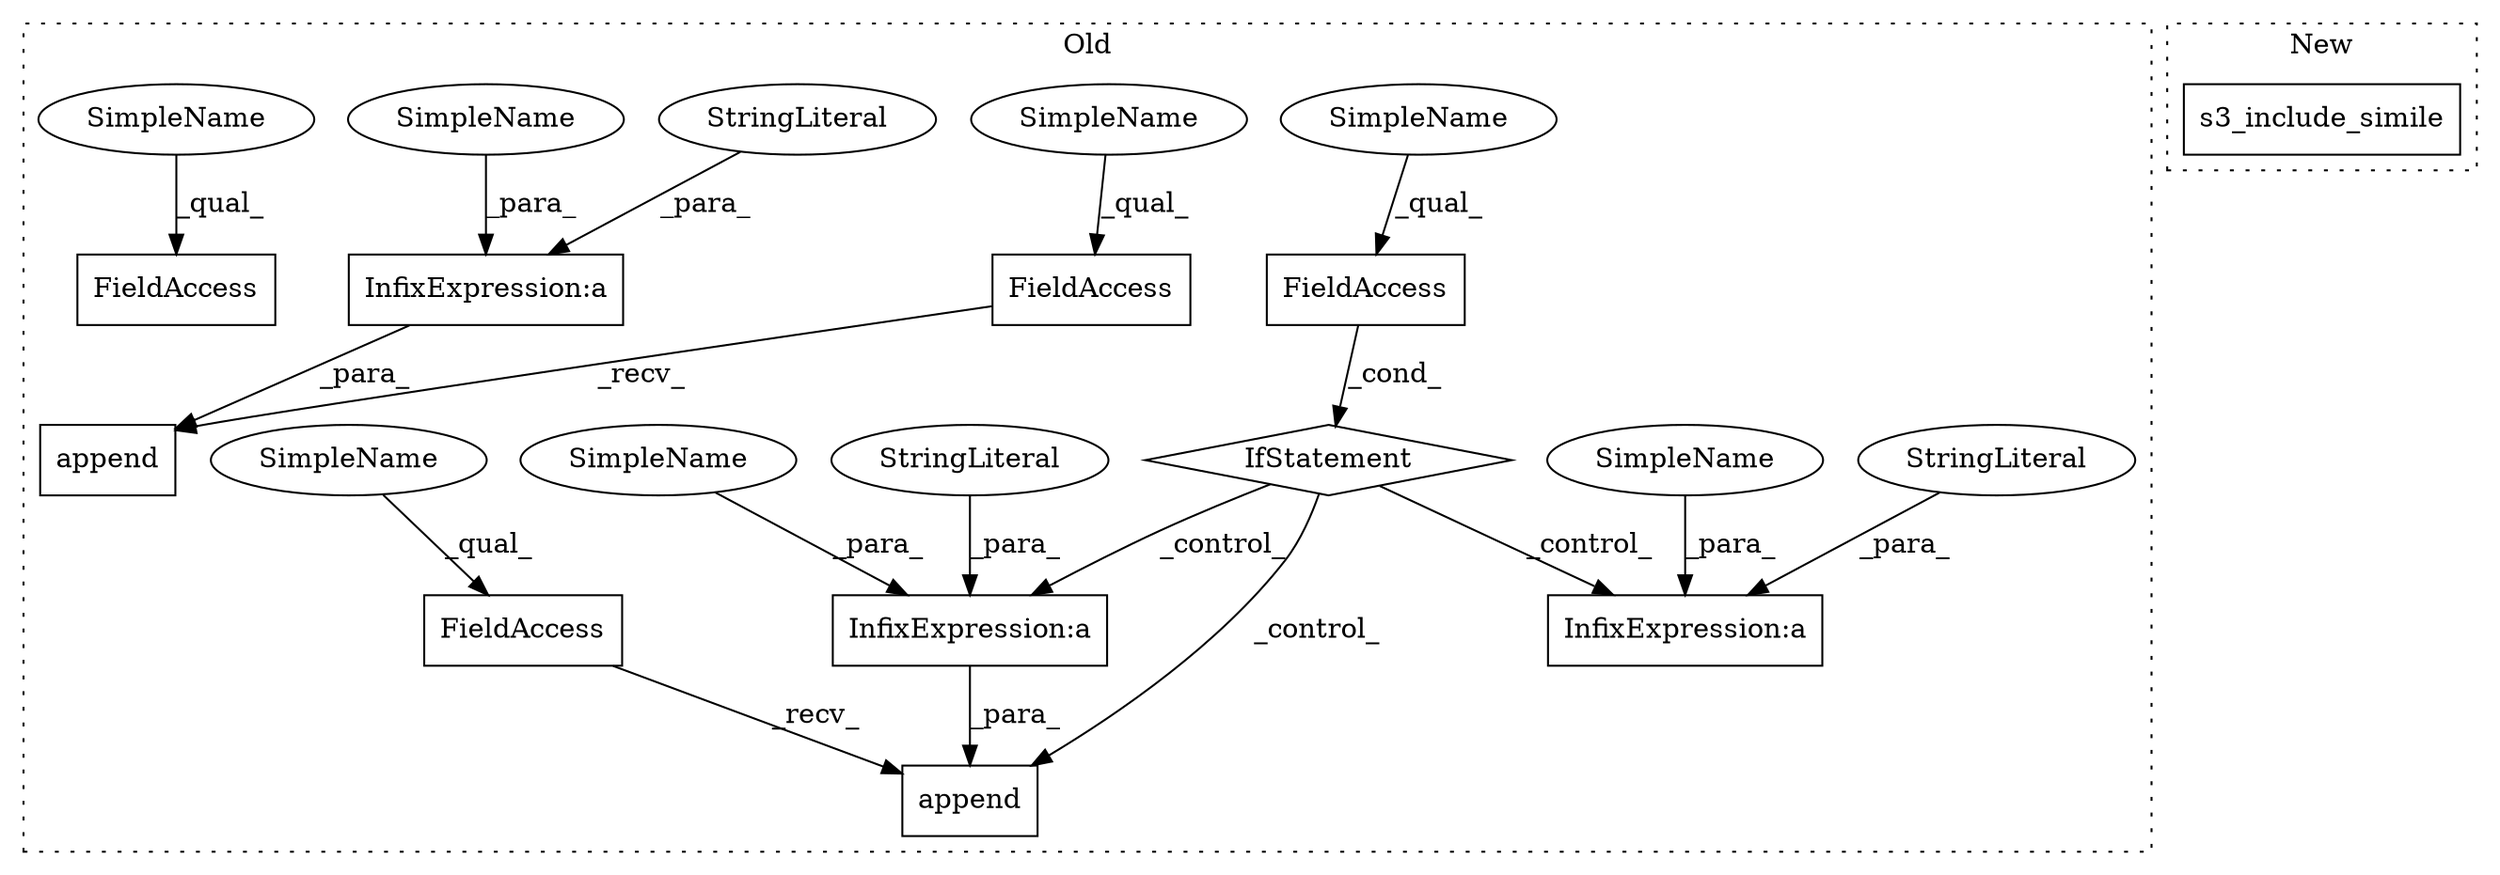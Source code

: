 digraph G {
subgraph cluster0 {
1 [label="append" a="32" s="41008,41077" l="7,1" shape="box"];
3 [label="InfixExpression:a" a="27" s="41067" l="3" shape="box"];
4 [label="FieldAccess" a="22" s="40997" l="10" shape="box"];
5 [label="FieldAccess" a="22" s="41090" l="8" shape="box"];
6 [label="InfixExpression:a" a="27" s="41166" l="3" shape="box"];
7 [label="InfixExpression:a" a="27" s="41263" l="3" shape="box"];
8 [label="FieldAccess" a="22" s="41203" l="10" shape="box"];
9 [label="FieldAccess" a="22" s="41110" l="10" shape="box"];
10 [label="IfStatement" a="25" s="41086,41098" l="4,2" shape="diamond"];
11 [label="StringLiteral" a="45" s="41015" l="52" shape="ellipse"];
12 [label="StringLiteral" a="45" s="41128" l="38" shape="ellipse"];
13 [label="StringLiteral" a="45" s="41221" l="42" shape="ellipse"];
14 [label="append" a="32" s="41214,41273" l="7,1" shape="box"];
15 [label="SimpleName" a="42" s="41090" l="2" shape="ellipse"];
16 [label="SimpleName" a="42" s="40997" l="2" shape="ellipse"];
17 [label="SimpleName" a="42" s="41110" l="2" shape="ellipse"];
18 [label="SimpleName" a="42" s="41203" l="2" shape="ellipse"];
19 [label="SimpleName" a="42" s="41169" l="7" shape="ellipse"];
20 [label="SimpleName" a="42" s="41266" l="7" shape="ellipse"];
21 [label="SimpleName" a="42" s="41070" l="7" shape="ellipse"];
label = "Old";
style="dotted";
}
subgraph cluster1 {
2 [label="s3_include_simile" a="32" s="41072" l="19" shape="box"];
label = "New";
style="dotted";
}
3 -> 1 [label="_para_"];
4 -> 1 [label="_recv_"];
5 -> 10 [label="_cond_"];
7 -> 14 [label="_para_"];
8 -> 14 [label="_recv_"];
10 -> 6 [label="_control_"];
10 -> 7 [label="_control_"];
10 -> 14 [label="_control_"];
11 -> 3 [label="_para_"];
12 -> 6 [label="_para_"];
13 -> 7 [label="_para_"];
15 -> 5 [label="_qual_"];
16 -> 4 [label="_qual_"];
17 -> 9 [label="_qual_"];
18 -> 8 [label="_qual_"];
19 -> 6 [label="_para_"];
20 -> 7 [label="_para_"];
21 -> 3 [label="_para_"];
}